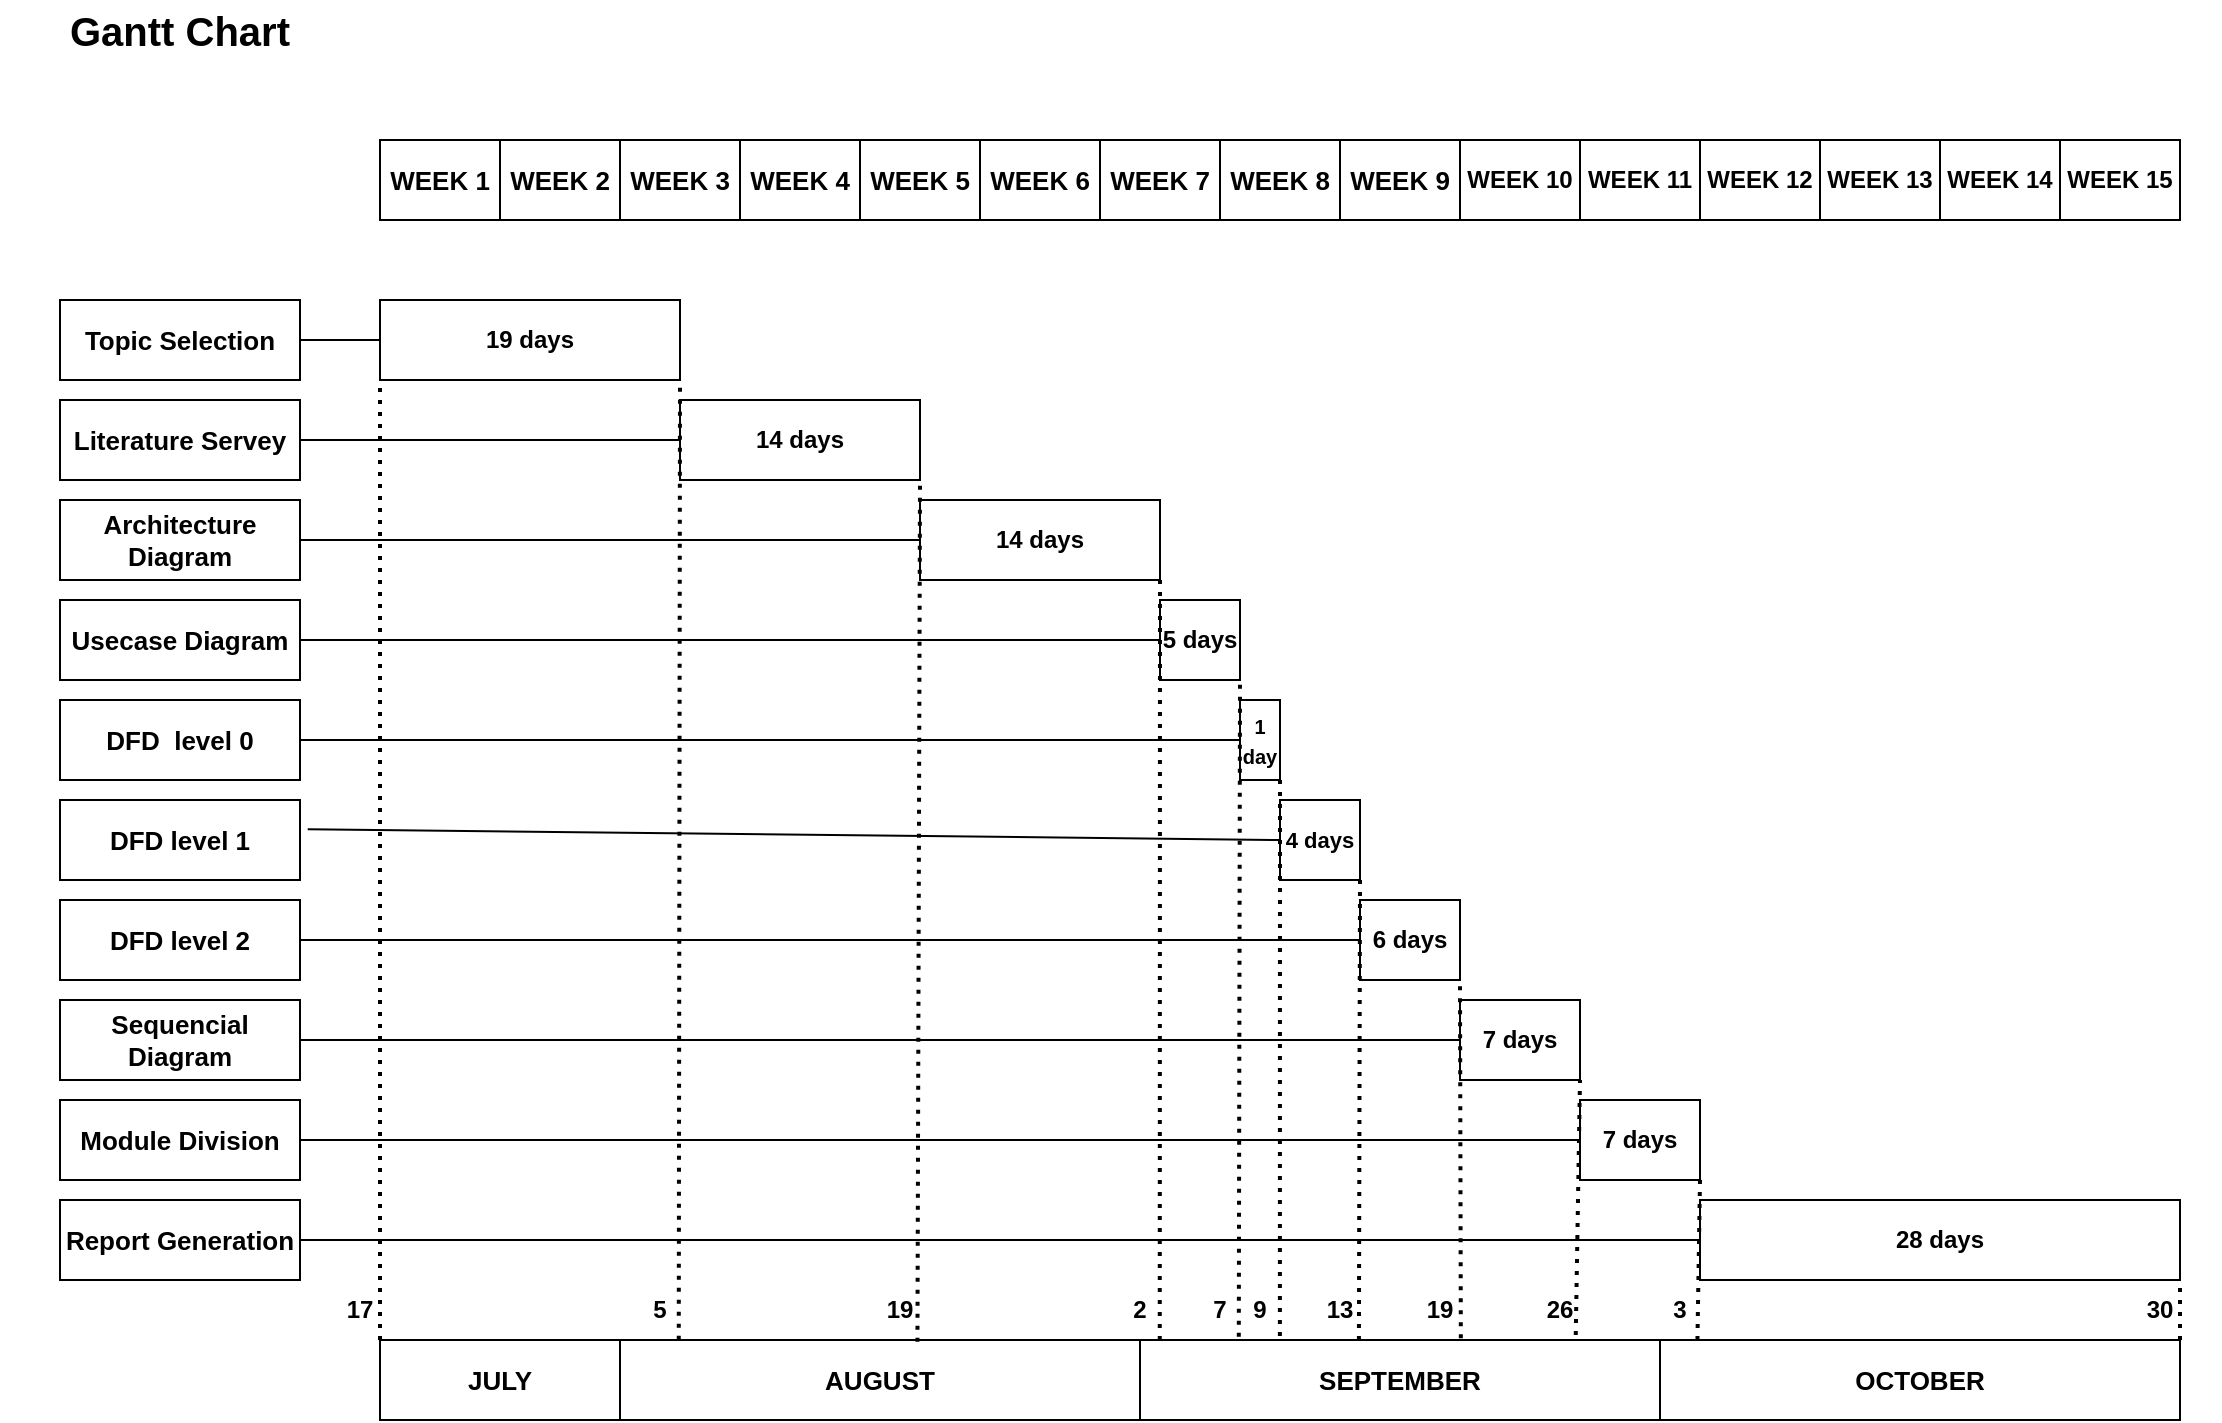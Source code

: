 <mxfile version="24.7.10">
  <diagram name="Page-1" id="Oa3FeAlQ48N_21bmFxDf">
    <mxGraphModel dx="1727" dy="858" grid="1" gridSize="10" guides="1" tooltips="1" connect="1" arrows="1" fold="1" page="1" pageScale="1" pageWidth="827" pageHeight="1169" math="0" shadow="0">
      <root>
        <mxCell id="0" />
        <mxCell id="1" parent="0" />
        <mxCell id="3D3uOkxjJM6zMwOeEdYa-2" value="&lt;font style=&quot;font-size: 20px;&quot;&gt;Gantt Chart&lt;/font&gt;" style="text;html=1;align=center;verticalAlign=middle;whiteSpace=wrap;rounded=0;fontStyle=1;fontSize=20;" parent="1" vertex="1">
          <mxGeometry x="10" y="50" width="180" height="30" as="geometry" />
        </mxCell>
        <mxCell id="PuGfcK8MTrgiTfCDIWmC-1" value="DFD&amp;nbsp; level 0" style="rounded=0;whiteSpace=wrap;html=1;fontStyle=1;fontSize=13;" parent="1" vertex="1">
          <mxGeometry x="40" y="400" width="120" height="40" as="geometry" />
        </mxCell>
        <mxCell id="PuGfcK8MTrgiTfCDIWmC-2" value="Usecase Diagram" style="rounded=0;whiteSpace=wrap;html=1;fontStyle=1;fontSize=13;" parent="1" vertex="1">
          <mxGeometry x="40" y="350" width="120" height="40" as="geometry" />
        </mxCell>
        <mxCell id="PuGfcK8MTrgiTfCDIWmC-3" value="Architecture Diagram" style="rounded=0;whiteSpace=wrap;html=1;fontStyle=1;fontSize=13;" parent="1" vertex="1">
          <mxGeometry x="40" y="300" width="120" height="40" as="geometry" />
        </mxCell>
        <mxCell id="PuGfcK8MTrgiTfCDIWmC-4" value="Literature Servey" style="rounded=0;whiteSpace=wrap;html=1;fontStyle=1;fontSize=13;" parent="1" vertex="1">
          <mxGeometry x="40" y="250" width="120" height="40" as="geometry" />
        </mxCell>
        <mxCell id="PuGfcK8MTrgiTfCDIWmC-5" value="Topic Selection" style="rounded=0;whiteSpace=wrap;html=1;fontStyle=1;fontSize=13;" parent="1" vertex="1">
          <mxGeometry x="40" y="200" width="120" height="40" as="geometry" />
        </mxCell>
        <mxCell id="PuGfcK8MTrgiTfCDIWmC-6" value="Report Generation" style="rounded=0;whiteSpace=wrap;html=1;fontStyle=1;fontSize=13;" parent="1" vertex="1">
          <mxGeometry x="40" y="650" width="120" height="40" as="geometry" />
        </mxCell>
        <mxCell id="PuGfcK8MTrgiTfCDIWmC-7" value="Module Division" style="rounded=0;whiteSpace=wrap;html=1;fontStyle=1;fontSize=13;" parent="1" vertex="1">
          <mxGeometry x="40" y="600" width="120" height="40" as="geometry" />
        </mxCell>
        <mxCell id="PuGfcK8MTrgiTfCDIWmC-8" value="Sequencial Diagram" style="rounded=0;whiteSpace=wrap;html=1;fontStyle=1;fontSize=13;" parent="1" vertex="1">
          <mxGeometry x="40" y="550" width="120" height="40" as="geometry" />
        </mxCell>
        <mxCell id="PuGfcK8MTrgiTfCDIWmC-9" value="DFD level 1" style="rounded=0;whiteSpace=wrap;html=1;fontStyle=1;fontSize=13;" parent="1" vertex="1">
          <mxGeometry x="40" y="450" width="120" height="40" as="geometry" />
        </mxCell>
        <mxCell id="PuGfcK8MTrgiTfCDIWmC-10" value="DFD level 2" style="rounded=0;whiteSpace=wrap;html=1;fontStyle=1;fontSize=13;" parent="1" vertex="1">
          <mxGeometry x="40" y="500" width="120" height="40" as="geometry" />
        </mxCell>
        <mxCell id="PuGfcK8MTrgiTfCDIWmC-24" value="28 days" style="rounded=0;whiteSpace=wrap;html=1;fontStyle=1" parent="1" vertex="1">
          <mxGeometry x="860" y="650" width="240" height="40" as="geometry" />
        </mxCell>
        <mxCell id="PuGfcK8MTrgiTfCDIWmC-25" value="7 days" style="rounded=0;whiteSpace=wrap;html=1;fontStyle=1" parent="1" vertex="1">
          <mxGeometry x="800" y="600" width="60" height="40" as="geometry" />
        </mxCell>
        <mxCell id="PuGfcK8MTrgiTfCDIWmC-26" value="7 days" style="rounded=0;whiteSpace=wrap;html=1;fontStyle=1" parent="1" vertex="1">
          <mxGeometry x="740" y="550" width="60" height="40" as="geometry" />
        </mxCell>
        <mxCell id="PuGfcK8MTrgiTfCDIWmC-27" value="6 days" style="rounded=0;whiteSpace=wrap;html=1;fontStyle=1" parent="1" vertex="1">
          <mxGeometry x="690" y="500" width="50" height="40" as="geometry" />
        </mxCell>
        <mxCell id="PuGfcK8MTrgiTfCDIWmC-28" value="&lt;font style=&quot;font-size: 11px;&quot;&gt;4 days&lt;/font&gt;" style="rounded=0;whiteSpace=wrap;html=1;fontStyle=1" parent="1" vertex="1">
          <mxGeometry x="650" y="450" width="40" height="40" as="geometry" />
        </mxCell>
        <mxCell id="PuGfcK8MTrgiTfCDIWmC-29" value="&lt;font style=&quot;font-size: 10px;&quot;&gt;1 day&lt;/font&gt;" style="rounded=0;whiteSpace=wrap;html=1;fontStyle=1" parent="1" vertex="1">
          <mxGeometry x="630" y="400" width="20" height="40" as="geometry" />
        </mxCell>
        <mxCell id="PuGfcK8MTrgiTfCDIWmC-30" value="5 days" style="rounded=0;whiteSpace=wrap;html=1;fontStyle=1" parent="1" vertex="1">
          <mxGeometry x="590" y="350" width="40" height="40" as="geometry" />
        </mxCell>
        <mxCell id="PuGfcK8MTrgiTfCDIWmC-31" value="14 days" style="rounded=0;whiteSpace=wrap;html=1;fontStyle=1" parent="1" vertex="1">
          <mxGeometry x="470" y="300" width="120" height="40" as="geometry" />
        </mxCell>
        <mxCell id="PuGfcK8MTrgiTfCDIWmC-32" value="14 days" style="rounded=0;whiteSpace=wrap;html=1;fontStyle=1" parent="1" vertex="1">
          <mxGeometry x="350" y="250" width="120" height="40" as="geometry" />
        </mxCell>
        <mxCell id="PuGfcK8MTrgiTfCDIWmC-33" value="19 days" style="rounded=0;whiteSpace=wrap;html=1;fontStyle=1" parent="1" vertex="1">
          <mxGeometry x="200" y="200" width="150" height="40" as="geometry" />
        </mxCell>
        <mxCell id="PuGfcK8MTrgiTfCDIWmC-49" value="WEEK 15" style="rounded=0;whiteSpace=wrap;html=1;fontStyle=1;fontSize=12;" parent="1" vertex="1">
          <mxGeometry x="1040" y="120" width="60" height="40" as="geometry" />
        </mxCell>
        <mxCell id="PuGfcK8MTrgiTfCDIWmC-50" value="WEEK 14" style="rounded=0;whiteSpace=wrap;html=1;fontStyle=1;fontSize=12;" parent="1" vertex="1">
          <mxGeometry x="980" y="120" width="60" height="40" as="geometry" />
        </mxCell>
        <mxCell id="PuGfcK8MTrgiTfCDIWmC-51" value="WEEK 13" style="rounded=0;whiteSpace=wrap;html=1;fontStyle=1;fontSize=12;" parent="1" vertex="1">
          <mxGeometry x="920" y="120" width="60" height="40" as="geometry" />
        </mxCell>
        <mxCell id="PuGfcK8MTrgiTfCDIWmC-52" value="WEEK 12" style="rounded=0;whiteSpace=wrap;html=1;fontStyle=1;fontSize=12;" parent="1" vertex="1">
          <mxGeometry x="860" y="120" width="60" height="40" as="geometry" />
        </mxCell>
        <mxCell id="PuGfcK8MTrgiTfCDIWmC-53" value="WEEK 10" style="rounded=0;whiteSpace=wrap;html=1;fontStyle=1;fontSize=12;" parent="1" vertex="1">
          <mxGeometry x="740" y="120" width="60" height="40" as="geometry" />
        </mxCell>
        <mxCell id="PuGfcK8MTrgiTfCDIWmC-54" value="WEEK 9" style="rounded=0;whiteSpace=wrap;html=1;fontStyle=1;fontSize=13;" parent="1" vertex="1">
          <mxGeometry x="680" y="120" width="60" height="40" as="geometry" />
        </mxCell>
        <mxCell id="PuGfcK8MTrgiTfCDIWmC-55" value="WEEK 8" style="rounded=0;whiteSpace=wrap;html=1;fontStyle=1;fontSize=13;" parent="1" vertex="1">
          <mxGeometry x="620" y="120" width="60" height="40" as="geometry" />
        </mxCell>
        <mxCell id="PuGfcK8MTrgiTfCDIWmC-56" value="WEEK 7" style="rounded=0;whiteSpace=wrap;html=1;fontStyle=1;fontSize=13;" parent="1" vertex="1">
          <mxGeometry x="560" y="120" width="60" height="40" as="geometry" />
        </mxCell>
        <mxCell id="PuGfcK8MTrgiTfCDIWmC-57" value="WEEK 6" style="rounded=0;whiteSpace=wrap;html=1;fontStyle=1;fontSize=13;" parent="1" vertex="1">
          <mxGeometry x="500" y="120" width="60" height="40" as="geometry" />
        </mxCell>
        <mxCell id="PuGfcK8MTrgiTfCDIWmC-58" value="WEEK 5" style="rounded=0;whiteSpace=wrap;html=1;fontStyle=1;fontSize=13;" parent="1" vertex="1">
          <mxGeometry x="440" y="120" width="60" height="40" as="geometry" />
        </mxCell>
        <mxCell id="PuGfcK8MTrgiTfCDIWmC-59" value="WEEK 4" style="rounded=0;whiteSpace=wrap;html=1;fontStyle=1;fontSize=13;" parent="1" vertex="1">
          <mxGeometry x="380" y="120" width="60" height="40" as="geometry" />
        </mxCell>
        <mxCell id="PuGfcK8MTrgiTfCDIWmC-60" value="WEEK 3" style="rounded=0;whiteSpace=wrap;html=1;fontStyle=1;fontSize=13;" parent="1" vertex="1">
          <mxGeometry x="320" y="120" width="60" height="40" as="geometry" />
        </mxCell>
        <mxCell id="PuGfcK8MTrgiTfCDIWmC-61" value="WEEK 2" style="rounded=0;whiteSpace=wrap;html=1;fontStyle=1;fontSize=13;" parent="1" vertex="1">
          <mxGeometry x="260" y="120" width="60" height="40" as="geometry" />
        </mxCell>
        <mxCell id="PuGfcK8MTrgiTfCDIWmC-62" value="WEEK 1" style="rounded=0;whiteSpace=wrap;html=1;fontStyle=1;fontSize=13;" parent="1" vertex="1">
          <mxGeometry x="200" y="120" width="60" height="40" as="geometry" />
        </mxCell>
        <mxCell id="PuGfcK8MTrgiTfCDIWmC-63" value="WEEK 11" style="rounded=0;whiteSpace=wrap;html=1;fontStyle=1;fontSize=12;" parent="1" vertex="1">
          <mxGeometry x="800" y="120" width="60" height="40" as="geometry" />
        </mxCell>
        <mxCell id="PuGfcK8MTrgiTfCDIWmC-70" value="OCTOBER" style="rounded=0;whiteSpace=wrap;html=1;fontStyle=1;fontSize=13;" parent="1" vertex="1">
          <mxGeometry x="840" y="720" width="260" height="40" as="geometry" />
        </mxCell>
        <mxCell id="PuGfcK8MTrgiTfCDIWmC-71" value="SEPTEMBER" style="rounded=0;whiteSpace=wrap;html=1;fontStyle=1;fontSize=13;" parent="1" vertex="1">
          <mxGeometry x="580" y="720" width="260" height="40" as="geometry" />
        </mxCell>
        <mxCell id="PuGfcK8MTrgiTfCDIWmC-72" value="AUGUST" style="rounded=0;whiteSpace=wrap;html=1;fontStyle=1;fontSize=13;" parent="1" vertex="1">
          <mxGeometry x="320" y="720" width="260" height="40" as="geometry" />
        </mxCell>
        <mxCell id="PuGfcK8MTrgiTfCDIWmC-73" value="JULY" style="rounded=0;whiteSpace=wrap;html=1;fontStyle=1;fontSize=13;" parent="1" vertex="1">
          <mxGeometry x="200" y="720" width="120" height="40" as="geometry" />
        </mxCell>
        <mxCell id="PuGfcK8MTrgiTfCDIWmC-76" value="17" style="text;html=1;align=center;verticalAlign=middle;whiteSpace=wrap;rounded=0;fontStyle=1;fontSize=12;" parent="1" vertex="1">
          <mxGeometry x="160" y="690" width="60" height="30" as="geometry" />
        </mxCell>
        <mxCell id="PuGfcK8MTrgiTfCDIWmC-77" value="30" style="text;html=1;align=center;verticalAlign=middle;whiteSpace=wrap;rounded=0;fontStyle=1;fontSize=12;" parent="1" vertex="1">
          <mxGeometry x="1060" y="690" width="60" height="30" as="geometry" />
        </mxCell>
        <mxCell id="PuGfcK8MTrgiTfCDIWmC-79" value="9" style="text;html=1;align=center;verticalAlign=middle;whiteSpace=wrap;rounded=0;fontStyle=1;fontSize=12;" parent="1" vertex="1">
          <mxGeometry x="610" y="690" width="60" height="30" as="geometry" />
        </mxCell>
        <mxCell id="PuGfcK8MTrgiTfCDIWmC-80" value="" style="endArrow=none;dashed=1;html=1;strokeWidth=2;rounded=0;exitX=1;exitY=1;exitDx=0;exitDy=0;entryX=0.269;entryY=-0.02;entryDx=0;entryDy=0;entryPerimeter=0;fontStyle=1;dashPattern=1 2;" parent="1" source="PuGfcK8MTrgiTfCDIWmC-29" target="PuGfcK8MTrgiTfCDIWmC-71" edge="1">
          <mxGeometry width="50" height="50" relative="1" as="geometry">
            <mxPoint x="670" y="440" as="sourcePoint" />
            <mxPoint x="660" y="660" as="targetPoint" />
          </mxGeometry>
        </mxCell>
        <mxCell id="PuGfcK8MTrgiTfCDIWmC-82" value="" style="endArrow=none;dashed=1;html=1;strokeWidth=2;rounded=0;entryX=1;entryY=1;entryDx=0;entryDy=0;exitX=0.113;exitY=-0.002;exitDx=0;exitDy=0;exitPerimeter=0;fontStyle=1;dashPattern=1 2;" parent="1" source="PuGfcK8MTrgiTfCDIWmC-72" target="PuGfcK8MTrgiTfCDIWmC-33" edge="1">
          <mxGeometry width="50" height="50" relative="1" as="geometry">
            <mxPoint x="330" y="680" as="sourcePoint" />
            <mxPoint x="520" y="530" as="targetPoint" />
          </mxGeometry>
        </mxCell>
        <mxCell id="PuGfcK8MTrgiTfCDIWmC-83" value="5" style="text;html=1;align=center;verticalAlign=middle;whiteSpace=wrap;rounded=0;fontStyle=1;fontSize=12;" parent="1" vertex="1">
          <mxGeometry x="310" y="690" width="60" height="30" as="geometry" />
        </mxCell>
        <mxCell id="PuGfcK8MTrgiTfCDIWmC-84" value="" style="endArrow=none;dashed=1;html=1;strokeWidth=2;rounded=0;exitX=0;exitY=0;exitDx=0;exitDy=0;entryX=0;entryY=1;entryDx=0;entryDy=0;fontStyle=1;dashPattern=1 2;" parent="1" source="PuGfcK8MTrgiTfCDIWmC-73" target="PuGfcK8MTrgiTfCDIWmC-33" edge="1">
          <mxGeometry width="50" height="50" relative="1" as="geometry">
            <mxPoint x="250" y="700" as="sourcePoint" />
            <mxPoint x="220" y="280" as="targetPoint" />
          </mxGeometry>
        </mxCell>
        <mxCell id="PuGfcK8MTrgiTfCDIWmC-87" value="" style="endArrow=none;dashed=1;html=1;strokeWidth=2;rounded=0;entryX=1;entryY=1;entryDx=0;entryDy=0;exitX=0.572;exitY=0.021;exitDx=0;exitDy=0;exitPerimeter=0;fontStyle=1;dashPattern=1 2;" parent="1" source="PuGfcK8MTrgiTfCDIWmC-72" target="PuGfcK8MTrgiTfCDIWmC-32" edge="1">
          <mxGeometry width="50" height="50" relative="1" as="geometry">
            <mxPoint x="470" y="580" as="sourcePoint" />
            <mxPoint x="470" y="370" as="targetPoint" />
          </mxGeometry>
        </mxCell>
        <mxCell id="PuGfcK8MTrgiTfCDIWmC-88" value="" style="endArrow=none;dashed=1;html=1;strokeWidth=2;rounded=0;entryX=1;entryY=1;entryDx=0;entryDy=0;exitX=0.421;exitY=0;exitDx=0;exitDy=0;exitPerimeter=0;fontStyle=1;dashPattern=1 2;" parent="1" source="PuGfcK8MTrgiTfCDIWmC-71" target="PuGfcK8MTrgiTfCDIWmC-28" edge="1">
          <mxGeometry width="50" height="50" relative="1" as="geometry">
            <mxPoint x="800" y="580" as="sourcePoint" />
            <mxPoint x="850" y="530" as="targetPoint" />
          </mxGeometry>
        </mxCell>
        <mxCell id="PuGfcK8MTrgiTfCDIWmC-89" value="" style="endArrow=none;dashed=1;html=1;strokeWidth=2;rounded=0;entryX=1;entryY=1;entryDx=0;entryDy=0;exitX=0.19;exitY=-0.042;exitDx=0;exitDy=0;exitPerimeter=0;fontStyle=1;dashPattern=1 2;" parent="1" source="PuGfcK8MTrgiTfCDIWmC-71" target="PuGfcK8MTrgiTfCDIWmC-30" edge="1">
          <mxGeometry width="50" height="50" relative="1" as="geometry">
            <mxPoint x="800" y="580" as="sourcePoint" />
            <mxPoint x="850" y="530" as="targetPoint" />
          </mxGeometry>
        </mxCell>
        <mxCell id="PuGfcK8MTrgiTfCDIWmC-90" value="" style="endArrow=none;dashed=1;html=1;strokeWidth=2;rounded=0;exitX=1;exitY=1;exitDx=0;exitDy=0;entryX=0.038;entryY=0;entryDx=0;entryDy=0;entryPerimeter=0;fontStyle=1;dashPattern=1 2;" parent="1" source="PuGfcK8MTrgiTfCDIWmC-31" target="PuGfcK8MTrgiTfCDIWmC-71" edge="1">
          <mxGeometry width="50" height="50" relative="1" as="geometry">
            <mxPoint x="740" y="650" as="sourcePoint" />
            <mxPoint x="790" y="600" as="targetPoint" />
          </mxGeometry>
        </mxCell>
        <mxCell id="PuGfcK8MTrgiTfCDIWmC-91" value="" style="endArrow=none;dashed=1;html=1;strokeWidth=2;rounded=0;entryX=1;entryY=1;entryDx=0;entryDy=0;exitX=0.617;exitY=-0.021;exitDx=0;exitDy=0;exitPerimeter=0;fontStyle=1;dashPattern=1 2;" parent="1" source="PuGfcK8MTrgiTfCDIWmC-71" target="PuGfcK8MTrgiTfCDIWmC-27" edge="1">
          <mxGeometry width="50" height="50" relative="1" as="geometry">
            <mxPoint x="740" y="650" as="sourcePoint" />
            <mxPoint x="790" y="600" as="targetPoint" />
          </mxGeometry>
        </mxCell>
        <mxCell id="PuGfcK8MTrgiTfCDIWmC-92" value="" style="endArrow=none;dashed=1;html=1;strokeWidth=2;rounded=0;entryX=1;entryY=1;entryDx=0;entryDy=0;exitX=0.838;exitY=-0.062;exitDx=0;exitDy=0;exitPerimeter=0;fontStyle=1;dashPattern=1 2;" parent="1" source="PuGfcK8MTrgiTfCDIWmC-71" target="PuGfcK8MTrgiTfCDIWmC-26" edge="1">
          <mxGeometry width="50" height="50" relative="1" as="geometry">
            <mxPoint x="750" y="660" as="sourcePoint" />
            <mxPoint x="800" y="610" as="targetPoint" />
          </mxGeometry>
        </mxCell>
        <mxCell id="PuGfcK8MTrgiTfCDIWmC-93" value="" style="endArrow=none;dashed=1;html=1;strokeWidth=2;rounded=0;exitX=0.072;exitY=0;exitDx=0;exitDy=0;exitPerimeter=0;entryX=1;entryY=1;entryDx=0;entryDy=0;fontStyle=1;dashPattern=1 2;" parent="1" source="PuGfcK8MTrgiTfCDIWmC-70" target="PuGfcK8MTrgiTfCDIWmC-25" edge="1">
          <mxGeometry width="50" height="50" relative="1" as="geometry">
            <mxPoint x="760" y="670" as="sourcePoint" />
            <mxPoint x="810" y="620" as="targetPoint" />
          </mxGeometry>
        </mxCell>
        <mxCell id="PuGfcK8MTrgiTfCDIWmC-94" value="" style="endArrow=none;dashed=1;html=1;strokeWidth=2;rounded=0;entryX=1;entryY=1;entryDx=0;entryDy=0;exitX=1;exitY=0;exitDx=0;exitDy=0;fontStyle=1;fontSize=12;dashPattern=1 2;" parent="1" source="PuGfcK8MTrgiTfCDIWmC-70" target="PuGfcK8MTrgiTfCDIWmC-24" edge="1">
          <mxGeometry width="50" height="50" relative="1" as="geometry">
            <mxPoint x="770" y="680" as="sourcePoint" />
            <mxPoint x="820" y="630" as="targetPoint" />
          </mxGeometry>
        </mxCell>
        <mxCell id="PuGfcK8MTrgiTfCDIWmC-96" value="19" style="text;html=1;align=center;verticalAlign=middle;whiteSpace=wrap;rounded=0;fontStyle=1;fontSize=12;" parent="1" vertex="1">
          <mxGeometry x="700" y="690" width="60" height="30" as="geometry" />
        </mxCell>
        <mxCell id="PuGfcK8MTrgiTfCDIWmC-97" value="13" style="text;html=1;align=center;verticalAlign=middle;whiteSpace=wrap;rounded=0;fontStyle=1;fontSize=12;" parent="1" vertex="1">
          <mxGeometry x="650" y="690" width="60" height="30" as="geometry" />
        </mxCell>
        <mxCell id="PuGfcK8MTrgiTfCDIWmC-98" value="7" style="text;html=1;align=center;verticalAlign=middle;whiteSpace=wrap;rounded=0;fontStyle=1;fontSize=12;" parent="1" vertex="1">
          <mxGeometry x="590" y="690" width="60" height="30" as="geometry" />
        </mxCell>
        <mxCell id="PuGfcK8MTrgiTfCDIWmC-99" value="2" style="text;html=1;align=center;verticalAlign=middle;whiteSpace=wrap;rounded=0;fontStyle=1;fontSize=12;" parent="1" vertex="1">
          <mxGeometry x="550" y="690" width="60" height="30" as="geometry" />
        </mxCell>
        <mxCell id="PuGfcK8MTrgiTfCDIWmC-100" value="19" style="text;html=1;align=center;verticalAlign=middle;whiteSpace=wrap;rounded=0;fontStyle=1;fontSize=12;" parent="1" vertex="1">
          <mxGeometry x="430" y="690" width="60" height="30" as="geometry" />
        </mxCell>
        <mxCell id="PuGfcK8MTrgiTfCDIWmC-102" value="3" style="text;html=1;align=center;verticalAlign=middle;whiteSpace=wrap;rounded=0;fontStyle=1;fontSize=12;" parent="1" vertex="1">
          <mxGeometry x="820" y="690" width="60" height="30" as="geometry" />
        </mxCell>
        <mxCell id="PuGfcK8MTrgiTfCDIWmC-103" value="26" style="text;html=1;align=center;verticalAlign=middle;whiteSpace=wrap;rounded=0;fontStyle=1;fontSize=12;" parent="1" vertex="1">
          <mxGeometry x="760" y="690" width="60" height="30" as="geometry" />
        </mxCell>
        <mxCell id="PuGfcK8MTrgiTfCDIWmC-105" value="" style="endArrow=none;html=1;rounded=0;exitX=1;exitY=0.5;exitDx=0;exitDy=0;entryX=0;entryY=0.5;entryDx=0;entryDy=0;fontStyle=1" parent="1" source="PuGfcK8MTrgiTfCDIWmC-5" target="PuGfcK8MTrgiTfCDIWmC-33" edge="1">
          <mxGeometry width="50" height="50" relative="1" as="geometry">
            <mxPoint x="190" y="180" as="sourcePoint" />
            <mxPoint x="170" y="190" as="targetPoint" />
          </mxGeometry>
        </mxCell>
        <mxCell id="PuGfcK8MTrgiTfCDIWmC-106" value="" style="endArrow=none;html=1;rounded=0;exitX=1;exitY=0.5;exitDx=0;exitDy=0;entryX=0;entryY=0.5;entryDx=0;entryDy=0;fontStyle=1" parent="1" source="PuGfcK8MTrgiTfCDIWmC-4" target="PuGfcK8MTrgiTfCDIWmC-32" edge="1">
          <mxGeometry width="50" height="50" relative="1" as="geometry">
            <mxPoint x="130" y="250" as="sourcePoint" />
            <mxPoint x="180" y="200" as="targetPoint" />
          </mxGeometry>
        </mxCell>
        <mxCell id="PuGfcK8MTrgiTfCDIWmC-107" value="" style="endArrow=none;html=1;rounded=0;exitX=1;exitY=0.5;exitDx=0;exitDy=0;entryX=0;entryY=0.5;entryDx=0;entryDy=0;fontStyle=1" parent="1" source="PuGfcK8MTrgiTfCDIWmC-3" target="PuGfcK8MTrgiTfCDIWmC-31" edge="1">
          <mxGeometry width="50" height="50" relative="1" as="geometry">
            <mxPoint x="140" y="260" as="sourcePoint" />
            <mxPoint x="190" y="210" as="targetPoint" />
          </mxGeometry>
        </mxCell>
        <mxCell id="PuGfcK8MTrgiTfCDIWmC-108" value="" style="endArrow=none;html=1;rounded=0;exitX=1;exitY=0.5;exitDx=0;exitDy=0;entryX=0;entryY=0.5;entryDx=0;entryDy=0;fontStyle=1" parent="1" source="PuGfcK8MTrgiTfCDIWmC-2" target="PuGfcK8MTrgiTfCDIWmC-30" edge="1">
          <mxGeometry width="50" height="50" relative="1" as="geometry">
            <mxPoint x="150" y="270" as="sourcePoint" />
            <mxPoint x="200" y="220" as="targetPoint" />
          </mxGeometry>
        </mxCell>
        <mxCell id="PuGfcK8MTrgiTfCDIWmC-109" value="" style="endArrow=none;html=1;rounded=0;exitX=1;exitY=0.5;exitDx=0;exitDy=0;entryX=0;entryY=0.5;entryDx=0;entryDy=0;fontStyle=1" parent="1" source="PuGfcK8MTrgiTfCDIWmC-1" target="PuGfcK8MTrgiTfCDIWmC-29" edge="1">
          <mxGeometry width="50" height="50" relative="1" as="geometry">
            <mxPoint x="160" y="280" as="sourcePoint" />
            <mxPoint x="210" y="230" as="targetPoint" />
          </mxGeometry>
        </mxCell>
        <mxCell id="PuGfcK8MTrgiTfCDIWmC-110" value="" style="endArrow=none;html=1;rounded=0;exitX=1.032;exitY=0.365;exitDx=0;exitDy=0;exitPerimeter=0;entryX=0;entryY=0.5;entryDx=0;entryDy=0;fontStyle=1" parent="1" source="PuGfcK8MTrgiTfCDIWmC-9" target="PuGfcK8MTrgiTfCDIWmC-28" edge="1">
          <mxGeometry width="50" height="50" relative="1" as="geometry">
            <mxPoint x="170" y="290" as="sourcePoint" />
            <mxPoint x="640" y="465" as="targetPoint" />
          </mxGeometry>
        </mxCell>
        <mxCell id="PuGfcK8MTrgiTfCDIWmC-111" value="" style="endArrow=none;html=1;rounded=0;exitX=1;exitY=0.5;exitDx=0;exitDy=0;entryX=0;entryY=0.5;entryDx=0;entryDy=0;fontStyle=1" parent="1" source="PuGfcK8MTrgiTfCDIWmC-10" target="PuGfcK8MTrgiTfCDIWmC-27" edge="1">
          <mxGeometry width="50" height="50" relative="1" as="geometry">
            <mxPoint x="180" y="300" as="sourcePoint" />
            <mxPoint x="670" y="520" as="targetPoint" />
          </mxGeometry>
        </mxCell>
        <mxCell id="PuGfcK8MTrgiTfCDIWmC-112" value="" style="endArrow=none;html=1;rounded=0;exitX=1;exitY=0.5;exitDx=0;exitDy=0;entryX=0;entryY=0.5;entryDx=0;entryDy=0;fontStyle=1" parent="1" source="PuGfcK8MTrgiTfCDIWmC-8" target="PuGfcK8MTrgiTfCDIWmC-26" edge="1">
          <mxGeometry width="50" height="50" relative="1" as="geometry">
            <mxPoint x="190" y="310" as="sourcePoint" />
            <mxPoint x="710" y="570" as="targetPoint" />
          </mxGeometry>
        </mxCell>
        <mxCell id="PuGfcK8MTrgiTfCDIWmC-113" value="" style="endArrow=none;html=1;rounded=0;exitX=1;exitY=0.5;exitDx=0;exitDy=0;entryX=0;entryY=0.5;entryDx=0;entryDy=0;fontStyle=1" parent="1" source="PuGfcK8MTrgiTfCDIWmC-7" target="PuGfcK8MTrgiTfCDIWmC-25" edge="1">
          <mxGeometry width="50" height="50" relative="1" as="geometry">
            <mxPoint x="200" y="320" as="sourcePoint" />
            <mxPoint x="770" y="610" as="targetPoint" />
          </mxGeometry>
        </mxCell>
        <mxCell id="PuGfcK8MTrgiTfCDIWmC-114" value="" style="endArrow=none;html=1;rounded=0;exitX=1;exitY=0.5;exitDx=0;exitDy=0;entryX=0;entryY=0.5;entryDx=0;entryDy=0;fontStyle=1" parent="1" source="PuGfcK8MTrgiTfCDIWmC-6" target="PuGfcK8MTrgiTfCDIWmC-24" edge="1">
          <mxGeometry width="50" height="50" relative="1" as="geometry">
            <mxPoint x="210" y="330" as="sourcePoint" />
            <mxPoint x="260" y="280" as="targetPoint" />
          </mxGeometry>
        </mxCell>
      </root>
    </mxGraphModel>
  </diagram>
</mxfile>
